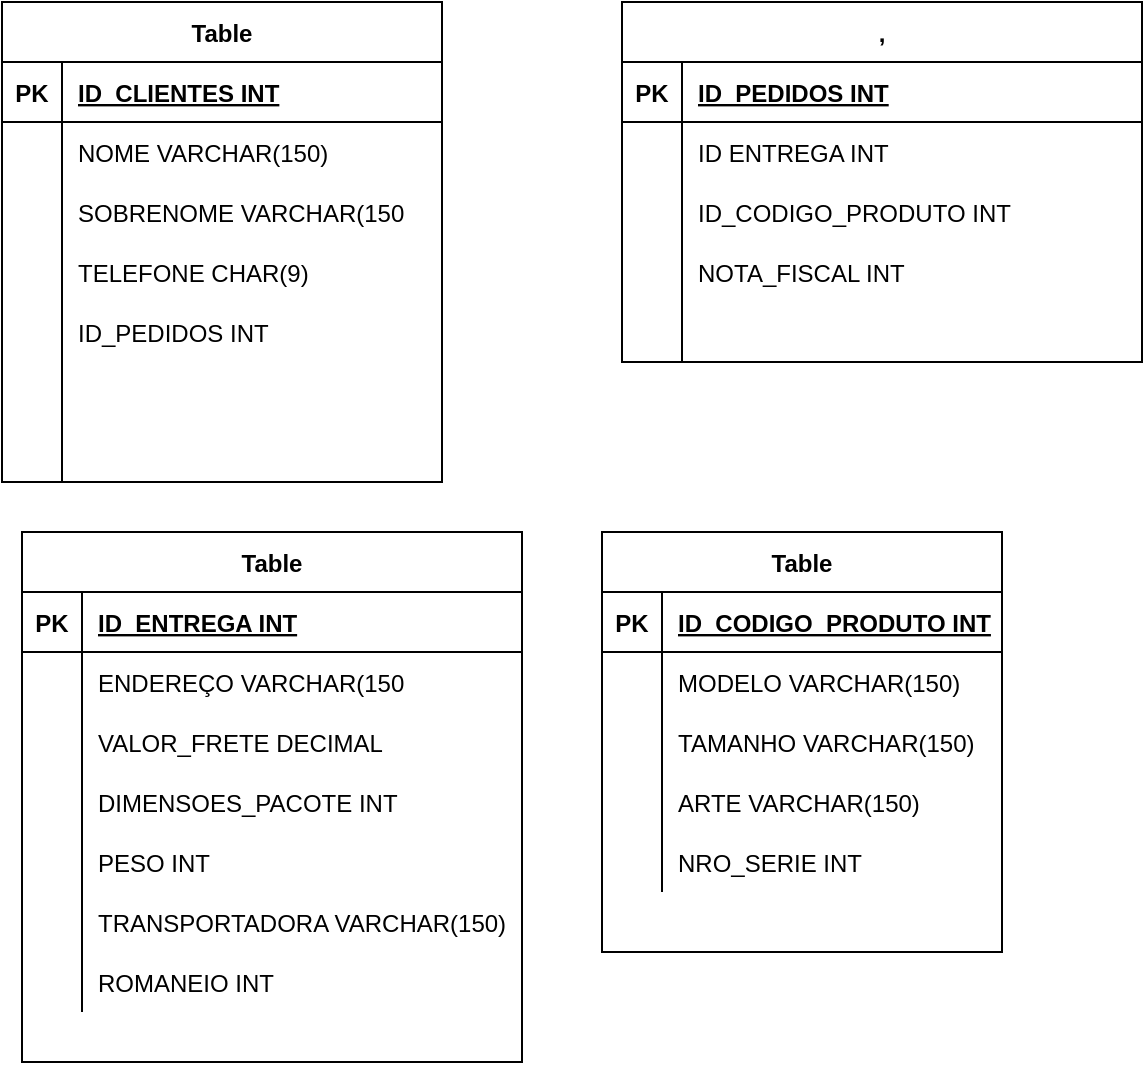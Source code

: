<mxfile version="18.1.2" type="github"><diagram id="3x89OblBYgOFyJ4FC-qP" name="Page-1"><mxGraphModel dx="1422" dy="752" grid="1" gridSize="10" guides="1" tooltips="1" connect="1" arrows="1" fold="1" page="1" pageScale="1" pageWidth="827" pageHeight="1169" math="0" shadow="0"><root><mxCell id="0"/><mxCell id="1" parent="0"/><mxCell id="XLTwldcl-r6vb-W6acWB-1" value="Table" style="shape=table;startSize=30;container=1;collapsible=1;childLayout=tableLayout;fixedRows=1;rowLines=0;fontStyle=1;align=center;resizeLast=1;" vertex="1" parent="1"><mxGeometry x="100" y="220" width="220" height="240" as="geometry"/></mxCell><mxCell id="XLTwldcl-r6vb-W6acWB-2" value="" style="shape=tableRow;horizontal=0;startSize=0;swimlaneHead=0;swimlaneBody=0;fillColor=none;collapsible=0;dropTarget=0;points=[[0,0.5],[1,0.5]];portConstraint=eastwest;top=0;left=0;right=0;bottom=1;" vertex="1" parent="XLTwldcl-r6vb-W6acWB-1"><mxGeometry y="30" width="220" height="30" as="geometry"/></mxCell><mxCell id="XLTwldcl-r6vb-W6acWB-3" value="PK" style="shape=partialRectangle;connectable=0;fillColor=none;top=0;left=0;bottom=0;right=0;fontStyle=1;overflow=hidden;" vertex="1" parent="XLTwldcl-r6vb-W6acWB-2"><mxGeometry width="30" height="30" as="geometry"><mxRectangle width="30" height="30" as="alternateBounds"/></mxGeometry></mxCell><mxCell id="XLTwldcl-r6vb-W6acWB-4" value="ID_CLIENTES INT" style="shape=partialRectangle;connectable=0;fillColor=none;top=0;left=0;bottom=0;right=0;align=left;spacingLeft=6;fontStyle=5;overflow=hidden;" vertex="1" parent="XLTwldcl-r6vb-W6acWB-2"><mxGeometry x="30" width="190" height="30" as="geometry"><mxRectangle width="190" height="30" as="alternateBounds"/></mxGeometry></mxCell><mxCell id="XLTwldcl-r6vb-W6acWB-5" value="" style="shape=tableRow;horizontal=0;startSize=0;swimlaneHead=0;swimlaneBody=0;fillColor=none;collapsible=0;dropTarget=0;points=[[0,0.5],[1,0.5]];portConstraint=eastwest;top=0;left=0;right=0;bottom=0;" vertex="1" parent="XLTwldcl-r6vb-W6acWB-1"><mxGeometry y="60" width="220" height="30" as="geometry"/></mxCell><mxCell id="XLTwldcl-r6vb-W6acWB-6" value="" style="shape=partialRectangle;connectable=0;fillColor=none;top=0;left=0;bottom=0;right=0;editable=1;overflow=hidden;" vertex="1" parent="XLTwldcl-r6vb-W6acWB-5"><mxGeometry width="30" height="30" as="geometry"><mxRectangle width="30" height="30" as="alternateBounds"/></mxGeometry></mxCell><mxCell id="XLTwldcl-r6vb-W6acWB-7" value="NOME VARCHAR(150)" style="shape=partialRectangle;connectable=0;fillColor=none;top=0;left=0;bottom=0;right=0;align=left;spacingLeft=6;overflow=hidden;" vertex="1" parent="XLTwldcl-r6vb-W6acWB-5"><mxGeometry x="30" width="190" height="30" as="geometry"><mxRectangle width="190" height="30" as="alternateBounds"/></mxGeometry></mxCell><mxCell id="XLTwldcl-r6vb-W6acWB-8" value="" style="shape=tableRow;horizontal=0;startSize=0;swimlaneHead=0;swimlaneBody=0;fillColor=none;collapsible=0;dropTarget=0;points=[[0,0.5],[1,0.5]];portConstraint=eastwest;top=0;left=0;right=0;bottom=0;" vertex="1" parent="XLTwldcl-r6vb-W6acWB-1"><mxGeometry y="90" width="220" height="30" as="geometry"/></mxCell><mxCell id="XLTwldcl-r6vb-W6acWB-9" value="" style="shape=partialRectangle;connectable=0;fillColor=none;top=0;left=0;bottom=0;right=0;editable=1;overflow=hidden;" vertex="1" parent="XLTwldcl-r6vb-W6acWB-8"><mxGeometry width="30" height="30" as="geometry"><mxRectangle width="30" height="30" as="alternateBounds"/></mxGeometry></mxCell><mxCell id="XLTwldcl-r6vb-W6acWB-10" value="SOBRENOME VARCHAR(150" style="shape=partialRectangle;connectable=0;fillColor=none;top=0;left=0;bottom=0;right=0;align=left;spacingLeft=6;overflow=hidden;" vertex="1" parent="XLTwldcl-r6vb-W6acWB-8"><mxGeometry x="30" width="190" height="30" as="geometry"><mxRectangle width="190" height="30" as="alternateBounds"/></mxGeometry></mxCell><mxCell id="XLTwldcl-r6vb-W6acWB-11" value="" style="shape=tableRow;horizontal=0;startSize=0;swimlaneHead=0;swimlaneBody=0;fillColor=none;collapsible=0;dropTarget=0;points=[[0,0.5],[1,0.5]];portConstraint=eastwest;top=0;left=0;right=0;bottom=0;" vertex="1" parent="XLTwldcl-r6vb-W6acWB-1"><mxGeometry y="120" width="220" height="30" as="geometry"/></mxCell><mxCell id="XLTwldcl-r6vb-W6acWB-12" value="" style="shape=partialRectangle;connectable=0;fillColor=none;top=0;left=0;bottom=0;right=0;editable=1;overflow=hidden;" vertex="1" parent="XLTwldcl-r6vb-W6acWB-11"><mxGeometry width="30" height="30" as="geometry"><mxRectangle width="30" height="30" as="alternateBounds"/></mxGeometry></mxCell><mxCell id="XLTwldcl-r6vb-W6acWB-13" value="TELEFONE CHAR(9)" style="shape=partialRectangle;connectable=0;fillColor=none;top=0;left=0;bottom=0;right=0;align=left;spacingLeft=6;overflow=hidden;" vertex="1" parent="XLTwldcl-r6vb-W6acWB-11"><mxGeometry x="30" width="190" height="30" as="geometry"><mxRectangle width="190" height="30" as="alternateBounds"/></mxGeometry></mxCell><mxCell id="XLTwldcl-r6vb-W6acWB-54" value="" style="shape=tableRow;horizontal=0;startSize=0;swimlaneHead=0;swimlaneBody=0;fillColor=none;collapsible=0;dropTarget=0;points=[[0,0.5],[1,0.5]];portConstraint=eastwest;top=0;left=0;right=0;bottom=0;" vertex="1" parent="XLTwldcl-r6vb-W6acWB-1"><mxGeometry y="150" width="220" height="30" as="geometry"/></mxCell><mxCell id="XLTwldcl-r6vb-W6acWB-55" value="" style="shape=partialRectangle;connectable=0;fillColor=none;top=0;left=0;bottom=0;right=0;editable=1;overflow=hidden;" vertex="1" parent="XLTwldcl-r6vb-W6acWB-54"><mxGeometry width="30" height="30" as="geometry"><mxRectangle width="30" height="30" as="alternateBounds"/></mxGeometry></mxCell><mxCell id="XLTwldcl-r6vb-W6acWB-56" value="ID_PEDIDOS INT" style="shape=partialRectangle;connectable=0;fillColor=none;top=0;left=0;bottom=0;right=0;align=left;spacingLeft=6;overflow=hidden;" vertex="1" parent="XLTwldcl-r6vb-W6acWB-54"><mxGeometry x="30" width="190" height="30" as="geometry"><mxRectangle width="190" height="30" as="alternateBounds"/></mxGeometry></mxCell><mxCell id="XLTwldcl-r6vb-W6acWB-57" value="" style="shape=tableRow;horizontal=0;startSize=0;swimlaneHead=0;swimlaneBody=0;fillColor=none;collapsible=0;dropTarget=0;points=[[0,0.5],[1,0.5]];portConstraint=eastwest;top=0;left=0;right=0;bottom=0;" vertex="1" parent="XLTwldcl-r6vb-W6acWB-1"><mxGeometry y="180" width="220" height="30" as="geometry"/></mxCell><mxCell id="XLTwldcl-r6vb-W6acWB-58" value="" style="shape=partialRectangle;connectable=0;fillColor=none;top=0;left=0;bottom=0;right=0;editable=1;overflow=hidden;" vertex="1" parent="XLTwldcl-r6vb-W6acWB-57"><mxGeometry width="30" height="30" as="geometry"><mxRectangle width="30" height="30" as="alternateBounds"/></mxGeometry></mxCell><mxCell id="XLTwldcl-r6vb-W6acWB-59" value="" style="shape=partialRectangle;connectable=0;fillColor=none;top=0;left=0;bottom=0;right=0;align=left;spacingLeft=6;overflow=hidden;" vertex="1" parent="XLTwldcl-r6vb-W6acWB-57"><mxGeometry x="30" width="190" height="30" as="geometry"><mxRectangle width="190" height="30" as="alternateBounds"/></mxGeometry></mxCell><mxCell id="XLTwldcl-r6vb-W6acWB-86" value="" style="shape=tableRow;horizontal=0;startSize=0;swimlaneHead=0;swimlaneBody=0;fillColor=none;collapsible=0;dropTarget=0;points=[[0,0.5],[1,0.5]];portConstraint=eastwest;top=0;left=0;right=0;bottom=0;" vertex="1" parent="XLTwldcl-r6vb-W6acWB-1"><mxGeometry y="210" width="220" height="30" as="geometry"/></mxCell><mxCell id="XLTwldcl-r6vb-W6acWB-87" value="" style="shape=partialRectangle;connectable=0;fillColor=none;top=0;left=0;bottom=0;right=0;editable=1;overflow=hidden;" vertex="1" parent="XLTwldcl-r6vb-W6acWB-86"><mxGeometry width="30" height="30" as="geometry"><mxRectangle width="30" height="30" as="alternateBounds"/></mxGeometry></mxCell><mxCell id="XLTwldcl-r6vb-W6acWB-88" value="" style="shape=partialRectangle;connectable=0;fillColor=none;top=0;left=0;bottom=0;right=0;align=left;spacingLeft=6;overflow=hidden;" vertex="1" parent="XLTwldcl-r6vb-W6acWB-86"><mxGeometry x="30" width="190" height="30" as="geometry"><mxRectangle width="190" height="30" as="alternateBounds"/></mxGeometry></mxCell><mxCell id="XLTwldcl-r6vb-W6acWB-14" value="," style="shape=table;startSize=30;container=1;collapsible=1;childLayout=tableLayout;fixedRows=1;rowLines=0;fontStyle=1;align=center;resizeLast=1;" vertex="1" parent="1"><mxGeometry x="410" y="220" width="260" height="180" as="geometry"/></mxCell><mxCell id="XLTwldcl-r6vb-W6acWB-15" value="" style="shape=tableRow;horizontal=0;startSize=0;swimlaneHead=0;swimlaneBody=0;fillColor=none;collapsible=0;dropTarget=0;points=[[0,0.5],[1,0.5]];portConstraint=eastwest;top=0;left=0;right=0;bottom=1;" vertex="1" parent="XLTwldcl-r6vb-W6acWB-14"><mxGeometry y="30" width="260" height="30" as="geometry"/></mxCell><mxCell id="XLTwldcl-r6vb-W6acWB-16" value="PK" style="shape=partialRectangle;connectable=0;fillColor=none;top=0;left=0;bottom=0;right=0;fontStyle=1;overflow=hidden;" vertex="1" parent="XLTwldcl-r6vb-W6acWB-15"><mxGeometry width="30" height="30" as="geometry"><mxRectangle width="30" height="30" as="alternateBounds"/></mxGeometry></mxCell><mxCell id="XLTwldcl-r6vb-W6acWB-17" value="ID_PEDIDOS INT" style="shape=partialRectangle;connectable=0;fillColor=none;top=0;left=0;bottom=0;right=0;align=left;spacingLeft=6;fontStyle=5;overflow=hidden;" vertex="1" parent="XLTwldcl-r6vb-W6acWB-15"><mxGeometry x="30" width="230" height="30" as="geometry"><mxRectangle width="230" height="30" as="alternateBounds"/></mxGeometry></mxCell><mxCell id="XLTwldcl-r6vb-W6acWB-18" value="" style="shape=tableRow;horizontal=0;startSize=0;swimlaneHead=0;swimlaneBody=0;fillColor=none;collapsible=0;dropTarget=0;points=[[0,0.5],[1,0.5]];portConstraint=eastwest;top=0;left=0;right=0;bottom=0;" vertex="1" parent="XLTwldcl-r6vb-W6acWB-14"><mxGeometry y="60" width="260" height="30" as="geometry"/></mxCell><mxCell id="XLTwldcl-r6vb-W6acWB-19" value="" style="shape=partialRectangle;connectable=0;fillColor=none;top=0;left=0;bottom=0;right=0;editable=1;overflow=hidden;" vertex="1" parent="XLTwldcl-r6vb-W6acWB-18"><mxGeometry width="30" height="30" as="geometry"><mxRectangle width="30" height="30" as="alternateBounds"/></mxGeometry></mxCell><mxCell id="XLTwldcl-r6vb-W6acWB-20" value="ID ENTREGA INT" style="shape=partialRectangle;connectable=0;fillColor=none;top=0;left=0;bottom=0;right=0;align=left;spacingLeft=6;overflow=hidden;" vertex="1" parent="XLTwldcl-r6vb-W6acWB-18"><mxGeometry x="30" width="230" height="30" as="geometry"><mxRectangle width="230" height="30" as="alternateBounds"/></mxGeometry></mxCell><mxCell id="XLTwldcl-r6vb-W6acWB-24" value="" style="shape=tableRow;horizontal=0;startSize=0;swimlaneHead=0;swimlaneBody=0;fillColor=none;collapsible=0;dropTarget=0;points=[[0,0.5],[1,0.5]];portConstraint=eastwest;top=0;left=0;right=0;bottom=0;" vertex="1" parent="XLTwldcl-r6vb-W6acWB-14"><mxGeometry y="90" width="260" height="30" as="geometry"/></mxCell><mxCell id="XLTwldcl-r6vb-W6acWB-25" value="" style="shape=partialRectangle;connectable=0;fillColor=none;top=0;left=0;bottom=0;right=0;editable=1;overflow=hidden;" vertex="1" parent="XLTwldcl-r6vb-W6acWB-24"><mxGeometry width="30" height="30" as="geometry"><mxRectangle width="30" height="30" as="alternateBounds"/></mxGeometry></mxCell><mxCell id="XLTwldcl-r6vb-W6acWB-26" value="ID_CODIGO_PRODUTO INT" style="shape=partialRectangle;connectable=0;fillColor=none;top=0;left=0;bottom=0;right=0;align=left;spacingLeft=6;overflow=hidden;" vertex="1" parent="XLTwldcl-r6vb-W6acWB-24"><mxGeometry x="30" width="230" height="30" as="geometry"><mxRectangle width="230" height="30" as="alternateBounds"/></mxGeometry></mxCell><mxCell id="XLTwldcl-r6vb-W6acWB-61" value="" style="shape=tableRow;horizontal=0;startSize=0;swimlaneHead=0;swimlaneBody=0;fillColor=none;collapsible=0;dropTarget=0;points=[[0,0.5],[1,0.5]];portConstraint=eastwest;top=0;left=0;right=0;bottom=0;" vertex="1" parent="XLTwldcl-r6vb-W6acWB-14"><mxGeometry y="120" width="260" height="30" as="geometry"/></mxCell><mxCell id="XLTwldcl-r6vb-W6acWB-62" value="" style="shape=partialRectangle;connectable=0;fillColor=none;top=0;left=0;bottom=0;right=0;editable=1;overflow=hidden;" vertex="1" parent="XLTwldcl-r6vb-W6acWB-61"><mxGeometry width="30" height="30" as="geometry"><mxRectangle width="30" height="30" as="alternateBounds"/></mxGeometry></mxCell><mxCell id="XLTwldcl-r6vb-W6acWB-63" value="NOTA_FISCAL INT" style="shape=partialRectangle;connectable=0;fillColor=none;top=0;left=0;bottom=0;right=0;align=left;spacingLeft=6;overflow=hidden;" vertex="1" parent="XLTwldcl-r6vb-W6acWB-61"><mxGeometry x="30" width="230" height="30" as="geometry"><mxRectangle width="230" height="30" as="alternateBounds"/></mxGeometry></mxCell><mxCell id="XLTwldcl-r6vb-W6acWB-64" value="" style="shape=tableRow;horizontal=0;startSize=0;swimlaneHead=0;swimlaneBody=0;fillColor=none;collapsible=0;dropTarget=0;points=[[0,0.5],[1,0.5]];portConstraint=eastwest;top=0;left=0;right=0;bottom=0;" vertex="1" parent="XLTwldcl-r6vb-W6acWB-14"><mxGeometry y="150" width="260" height="30" as="geometry"/></mxCell><mxCell id="XLTwldcl-r6vb-W6acWB-65" value="" style="shape=partialRectangle;connectable=0;fillColor=none;top=0;left=0;bottom=0;right=0;editable=1;overflow=hidden;" vertex="1" parent="XLTwldcl-r6vb-W6acWB-64"><mxGeometry width="30" height="30" as="geometry"><mxRectangle width="30" height="30" as="alternateBounds"/></mxGeometry></mxCell><mxCell id="XLTwldcl-r6vb-W6acWB-66" value="" style="shape=partialRectangle;connectable=0;fillColor=none;top=0;left=0;bottom=0;right=0;align=left;spacingLeft=6;overflow=hidden;" vertex="1" parent="XLTwldcl-r6vb-W6acWB-64"><mxGeometry x="30" width="230" height="30" as="geometry"><mxRectangle width="230" height="30" as="alternateBounds"/></mxGeometry></mxCell><mxCell id="XLTwldcl-r6vb-W6acWB-27" value="Table" style="shape=table;startSize=30;container=1;collapsible=1;childLayout=tableLayout;fixedRows=1;rowLines=0;fontStyle=1;align=center;resizeLast=1;" vertex="1" parent="1"><mxGeometry x="110" y="485" width="250" height="265" as="geometry"/></mxCell><mxCell id="XLTwldcl-r6vb-W6acWB-28" value="" style="shape=tableRow;horizontal=0;startSize=0;swimlaneHead=0;swimlaneBody=0;fillColor=none;collapsible=0;dropTarget=0;points=[[0,0.5],[1,0.5]];portConstraint=eastwest;top=0;left=0;right=0;bottom=1;" vertex="1" parent="XLTwldcl-r6vb-W6acWB-27"><mxGeometry y="30" width="250" height="30" as="geometry"/></mxCell><mxCell id="XLTwldcl-r6vb-W6acWB-29" value="PK" style="shape=partialRectangle;connectable=0;fillColor=none;top=0;left=0;bottom=0;right=0;fontStyle=1;overflow=hidden;" vertex="1" parent="XLTwldcl-r6vb-W6acWB-28"><mxGeometry width="30" height="30" as="geometry"><mxRectangle width="30" height="30" as="alternateBounds"/></mxGeometry></mxCell><mxCell id="XLTwldcl-r6vb-W6acWB-30" value="ID_ENTREGA INT" style="shape=partialRectangle;connectable=0;fillColor=none;top=0;left=0;bottom=0;right=0;align=left;spacingLeft=6;fontStyle=5;overflow=hidden;" vertex="1" parent="XLTwldcl-r6vb-W6acWB-28"><mxGeometry x="30" width="220" height="30" as="geometry"><mxRectangle width="220" height="30" as="alternateBounds"/></mxGeometry></mxCell><mxCell id="XLTwldcl-r6vb-W6acWB-31" value="" style="shape=tableRow;horizontal=0;startSize=0;swimlaneHead=0;swimlaneBody=0;fillColor=none;collapsible=0;dropTarget=0;points=[[0,0.5],[1,0.5]];portConstraint=eastwest;top=0;left=0;right=0;bottom=0;" vertex="1" parent="XLTwldcl-r6vb-W6acWB-27"><mxGeometry y="60" width="250" height="30" as="geometry"/></mxCell><mxCell id="XLTwldcl-r6vb-W6acWB-32" value="" style="shape=partialRectangle;connectable=0;fillColor=none;top=0;left=0;bottom=0;right=0;editable=1;overflow=hidden;" vertex="1" parent="XLTwldcl-r6vb-W6acWB-31"><mxGeometry width="30" height="30" as="geometry"><mxRectangle width="30" height="30" as="alternateBounds"/></mxGeometry></mxCell><mxCell id="XLTwldcl-r6vb-W6acWB-33" value="ENDEREÇO VARCHAR(150" style="shape=partialRectangle;connectable=0;fillColor=none;top=0;left=0;bottom=0;right=0;align=left;spacingLeft=6;overflow=hidden;" vertex="1" parent="XLTwldcl-r6vb-W6acWB-31"><mxGeometry x="30" width="220" height="30" as="geometry"><mxRectangle width="220" height="30" as="alternateBounds"/></mxGeometry></mxCell><mxCell id="XLTwldcl-r6vb-W6acWB-34" value="" style="shape=tableRow;horizontal=0;startSize=0;swimlaneHead=0;swimlaneBody=0;fillColor=none;collapsible=0;dropTarget=0;points=[[0,0.5],[1,0.5]];portConstraint=eastwest;top=0;left=0;right=0;bottom=0;" vertex="1" parent="XLTwldcl-r6vb-W6acWB-27"><mxGeometry y="90" width="250" height="30" as="geometry"/></mxCell><mxCell id="XLTwldcl-r6vb-W6acWB-35" value="" style="shape=partialRectangle;connectable=0;fillColor=none;top=0;left=0;bottom=0;right=0;editable=1;overflow=hidden;" vertex="1" parent="XLTwldcl-r6vb-W6acWB-34"><mxGeometry width="30" height="30" as="geometry"><mxRectangle width="30" height="30" as="alternateBounds"/></mxGeometry></mxCell><mxCell id="XLTwldcl-r6vb-W6acWB-36" value="VALOR_FRETE DECIMAL" style="shape=partialRectangle;connectable=0;fillColor=none;top=0;left=0;bottom=0;right=0;align=left;spacingLeft=6;overflow=hidden;" vertex="1" parent="XLTwldcl-r6vb-W6acWB-34"><mxGeometry x="30" width="220" height="30" as="geometry"><mxRectangle width="220" height="30" as="alternateBounds"/></mxGeometry></mxCell><mxCell id="XLTwldcl-r6vb-W6acWB-37" value="" style="shape=tableRow;horizontal=0;startSize=0;swimlaneHead=0;swimlaneBody=0;fillColor=none;collapsible=0;dropTarget=0;points=[[0,0.5],[1,0.5]];portConstraint=eastwest;top=0;left=0;right=0;bottom=0;" vertex="1" parent="XLTwldcl-r6vb-W6acWB-27"><mxGeometry y="120" width="250" height="30" as="geometry"/></mxCell><mxCell id="XLTwldcl-r6vb-W6acWB-38" value="" style="shape=partialRectangle;connectable=0;fillColor=none;top=0;left=0;bottom=0;right=0;editable=1;overflow=hidden;" vertex="1" parent="XLTwldcl-r6vb-W6acWB-37"><mxGeometry width="30" height="30" as="geometry"><mxRectangle width="30" height="30" as="alternateBounds"/></mxGeometry></mxCell><mxCell id="XLTwldcl-r6vb-W6acWB-39" value="DIMENSOES_PACOTE INT" style="shape=partialRectangle;connectable=0;fillColor=none;top=0;left=0;bottom=0;right=0;align=left;spacingLeft=6;overflow=hidden;" vertex="1" parent="XLTwldcl-r6vb-W6acWB-37"><mxGeometry x="30" width="220" height="30" as="geometry"><mxRectangle width="220" height="30" as="alternateBounds"/></mxGeometry></mxCell><mxCell id="XLTwldcl-r6vb-W6acWB-105" value="" style="shape=tableRow;horizontal=0;startSize=0;swimlaneHead=0;swimlaneBody=0;fillColor=none;collapsible=0;dropTarget=0;points=[[0,0.5],[1,0.5]];portConstraint=eastwest;top=0;left=0;right=0;bottom=0;" vertex="1" parent="XLTwldcl-r6vb-W6acWB-27"><mxGeometry y="150" width="250" height="30" as="geometry"/></mxCell><mxCell id="XLTwldcl-r6vb-W6acWB-106" value="" style="shape=partialRectangle;connectable=0;fillColor=none;top=0;left=0;bottom=0;right=0;editable=1;overflow=hidden;" vertex="1" parent="XLTwldcl-r6vb-W6acWB-105"><mxGeometry width="30" height="30" as="geometry"><mxRectangle width="30" height="30" as="alternateBounds"/></mxGeometry></mxCell><mxCell id="XLTwldcl-r6vb-W6acWB-107" value="PESO INT" style="shape=partialRectangle;connectable=0;fillColor=none;top=0;left=0;bottom=0;right=0;align=left;spacingLeft=6;overflow=hidden;" vertex="1" parent="XLTwldcl-r6vb-W6acWB-105"><mxGeometry x="30" width="220" height="30" as="geometry"><mxRectangle width="220" height="30" as="alternateBounds"/></mxGeometry></mxCell><mxCell id="XLTwldcl-r6vb-W6acWB-108" value="" style="shape=tableRow;horizontal=0;startSize=0;swimlaneHead=0;swimlaneBody=0;fillColor=none;collapsible=0;dropTarget=0;points=[[0,0.5],[1,0.5]];portConstraint=eastwest;top=0;left=0;right=0;bottom=0;" vertex="1" parent="XLTwldcl-r6vb-W6acWB-27"><mxGeometry y="180" width="250" height="30" as="geometry"/></mxCell><mxCell id="XLTwldcl-r6vb-W6acWB-109" value="" style="shape=partialRectangle;connectable=0;fillColor=none;top=0;left=0;bottom=0;right=0;editable=1;overflow=hidden;" vertex="1" parent="XLTwldcl-r6vb-W6acWB-108"><mxGeometry width="30" height="30" as="geometry"><mxRectangle width="30" height="30" as="alternateBounds"/></mxGeometry></mxCell><mxCell id="XLTwldcl-r6vb-W6acWB-110" value="TRANSPORTADORA VARCHAR(150)" style="shape=partialRectangle;connectable=0;fillColor=none;top=0;left=0;bottom=0;right=0;align=left;spacingLeft=6;overflow=hidden;" vertex="1" parent="XLTwldcl-r6vb-W6acWB-108"><mxGeometry x="30" width="220" height="30" as="geometry"><mxRectangle width="220" height="30" as="alternateBounds"/></mxGeometry></mxCell><mxCell id="XLTwldcl-r6vb-W6acWB-111" value="" style="shape=tableRow;horizontal=0;startSize=0;swimlaneHead=0;swimlaneBody=0;fillColor=none;collapsible=0;dropTarget=0;points=[[0,0.5],[1,0.5]];portConstraint=eastwest;top=0;left=0;right=0;bottom=0;" vertex="1" parent="XLTwldcl-r6vb-W6acWB-27"><mxGeometry y="210" width="250" height="30" as="geometry"/></mxCell><mxCell id="XLTwldcl-r6vb-W6acWB-112" value="" style="shape=partialRectangle;connectable=0;fillColor=none;top=0;left=0;bottom=0;right=0;editable=1;overflow=hidden;" vertex="1" parent="XLTwldcl-r6vb-W6acWB-111"><mxGeometry width="30" height="30" as="geometry"><mxRectangle width="30" height="30" as="alternateBounds"/></mxGeometry></mxCell><mxCell id="XLTwldcl-r6vb-W6acWB-113" value="ROMANEIO INT" style="shape=partialRectangle;connectable=0;fillColor=none;top=0;left=0;bottom=0;right=0;align=left;spacingLeft=6;overflow=hidden;" vertex="1" parent="XLTwldcl-r6vb-W6acWB-111"><mxGeometry x="30" width="220" height="30" as="geometry"><mxRectangle width="220" height="30" as="alternateBounds"/></mxGeometry></mxCell><mxCell id="XLTwldcl-r6vb-W6acWB-40" value="Table" style="shape=table;startSize=30;container=1;collapsible=1;childLayout=tableLayout;fixedRows=1;rowLines=0;fontStyle=1;align=center;resizeLast=1;" vertex="1" parent="1"><mxGeometry x="400" y="485" width="200" height="210" as="geometry"/></mxCell><mxCell id="XLTwldcl-r6vb-W6acWB-41" value="" style="shape=tableRow;horizontal=0;startSize=0;swimlaneHead=0;swimlaneBody=0;fillColor=none;collapsible=0;dropTarget=0;points=[[0,0.5],[1,0.5]];portConstraint=eastwest;top=0;left=0;right=0;bottom=1;" vertex="1" parent="XLTwldcl-r6vb-W6acWB-40"><mxGeometry y="30" width="200" height="30" as="geometry"/></mxCell><mxCell id="XLTwldcl-r6vb-W6acWB-42" value="PK" style="shape=partialRectangle;connectable=0;fillColor=none;top=0;left=0;bottom=0;right=0;fontStyle=1;overflow=hidden;" vertex="1" parent="XLTwldcl-r6vb-W6acWB-41"><mxGeometry width="30" height="30" as="geometry"><mxRectangle width="30" height="30" as="alternateBounds"/></mxGeometry></mxCell><mxCell id="XLTwldcl-r6vb-W6acWB-43" value="ID_CODIGO_PRODUTO INT" style="shape=partialRectangle;connectable=0;fillColor=none;top=0;left=0;bottom=0;right=0;align=left;spacingLeft=6;fontStyle=5;overflow=hidden;" vertex="1" parent="XLTwldcl-r6vb-W6acWB-41"><mxGeometry x="30" width="170" height="30" as="geometry"><mxRectangle width="170" height="30" as="alternateBounds"/></mxGeometry></mxCell><mxCell id="XLTwldcl-r6vb-W6acWB-44" value="" style="shape=tableRow;horizontal=0;startSize=0;swimlaneHead=0;swimlaneBody=0;fillColor=none;collapsible=0;dropTarget=0;points=[[0,0.5],[1,0.5]];portConstraint=eastwest;top=0;left=0;right=0;bottom=0;" vertex="1" parent="XLTwldcl-r6vb-W6acWB-40"><mxGeometry y="60" width="200" height="30" as="geometry"/></mxCell><mxCell id="XLTwldcl-r6vb-W6acWB-45" value="" style="shape=partialRectangle;connectable=0;fillColor=none;top=0;left=0;bottom=0;right=0;editable=1;overflow=hidden;" vertex="1" parent="XLTwldcl-r6vb-W6acWB-44"><mxGeometry width="30" height="30" as="geometry"><mxRectangle width="30" height="30" as="alternateBounds"/></mxGeometry></mxCell><mxCell id="XLTwldcl-r6vb-W6acWB-46" value="MODELO VARCHAR(150)" style="shape=partialRectangle;connectable=0;fillColor=none;top=0;left=0;bottom=0;right=0;align=left;spacingLeft=6;overflow=hidden;" vertex="1" parent="XLTwldcl-r6vb-W6acWB-44"><mxGeometry x="30" width="170" height="30" as="geometry"><mxRectangle width="170" height="30" as="alternateBounds"/></mxGeometry></mxCell><mxCell id="XLTwldcl-r6vb-W6acWB-47" value="" style="shape=tableRow;horizontal=0;startSize=0;swimlaneHead=0;swimlaneBody=0;fillColor=none;collapsible=0;dropTarget=0;points=[[0,0.5],[1,0.5]];portConstraint=eastwest;top=0;left=0;right=0;bottom=0;" vertex="1" parent="XLTwldcl-r6vb-W6acWB-40"><mxGeometry y="90" width="200" height="30" as="geometry"/></mxCell><mxCell id="XLTwldcl-r6vb-W6acWB-48" value="" style="shape=partialRectangle;connectable=0;fillColor=none;top=0;left=0;bottom=0;right=0;editable=1;overflow=hidden;" vertex="1" parent="XLTwldcl-r6vb-W6acWB-47"><mxGeometry width="30" height="30" as="geometry"><mxRectangle width="30" height="30" as="alternateBounds"/></mxGeometry></mxCell><mxCell id="XLTwldcl-r6vb-W6acWB-49" value="TAMANHO VARCHAR(150)" style="shape=partialRectangle;connectable=0;fillColor=none;top=0;left=0;bottom=0;right=0;align=left;spacingLeft=6;overflow=hidden;" vertex="1" parent="XLTwldcl-r6vb-W6acWB-47"><mxGeometry x="30" width="170" height="30" as="geometry"><mxRectangle width="170" height="30" as="alternateBounds"/></mxGeometry></mxCell><mxCell id="XLTwldcl-r6vb-W6acWB-50" value="" style="shape=tableRow;horizontal=0;startSize=0;swimlaneHead=0;swimlaneBody=0;fillColor=none;collapsible=0;dropTarget=0;points=[[0,0.5],[1,0.5]];portConstraint=eastwest;top=0;left=0;right=0;bottom=0;" vertex="1" parent="XLTwldcl-r6vb-W6acWB-40"><mxGeometry y="120" width="200" height="30" as="geometry"/></mxCell><mxCell id="XLTwldcl-r6vb-W6acWB-51" value="" style="shape=partialRectangle;connectable=0;fillColor=none;top=0;left=0;bottom=0;right=0;editable=1;overflow=hidden;" vertex="1" parent="XLTwldcl-r6vb-W6acWB-50"><mxGeometry width="30" height="30" as="geometry"><mxRectangle width="30" height="30" as="alternateBounds"/></mxGeometry></mxCell><mxCell id="XLTwldcl-r6vb-W6acWB-52" value="ARTE VARCHAR(150)" style="shape=partialRectangle;connectable=0;fillColor=none;top=0;left=0;bottom=0;right=0;align=left;spacingLeft=6;overflow=hidden;" vertex="1" parent="XLTwldcl-r6vb-W6acWB-50"><mxGeometry x="30" width="170" height="30" as="geometry"><mxRectangle width="170" height="30" as="alternateBounds"/></mxGeometry></mxCell><mxCell id="XLTwldcl-r6vb-W6acWB-102" value="" style="shape=tableRow;horizontal=0;startSize=0;swimlaneHead=0;swimlaneBody=0;fillColor=none;collapsible=0;dropTarget=0;points=[[0,0.5],[1,0.5]];portConstraint=eastwest;top=0;left=0;right=0;bottom=0;" vertex="1" parent="XLTwldcl-r6vb-W6acWB-40"><mxGeometry y="150" width="200" height="30" as="geometry"/></mxCell><mxCell id="XLTwldcl-r6vb-W6acWB-103" value="" style="shape=partialRectangle;connectable=0;fillColor=none;top=0;left=0;bottom=0;right=0;editable=1;overflow=hidden;" vertex="1" parent="XLTwldcl-r6vb-W6acWB-102"><mxGeometry width="30" height="30" as="geometry"><mxRectangle width="30" height="30" as="alternateBounds"/></mxGeometry></mxCell><mxCell id="XLTwldcl-r6vb-W6acWB-104" value="NRO_SERIE INT" style="shape=partialRectangle;connectable=0;fillColor=none;top=0;left=0;bottom=0;right=0;align=left;spacingLeft=6;overflow=hidden;" vertex="1" parent="XLTwldcl-r6vb-W6acWB-102"><mxGeometry x="30" width="170" height="30" as="geometry"><mxRectangle width="170" height="30" as="alternateBounds"/></mxGeometry></mxCell></root></mxGraphModel></diagram></mxfile>